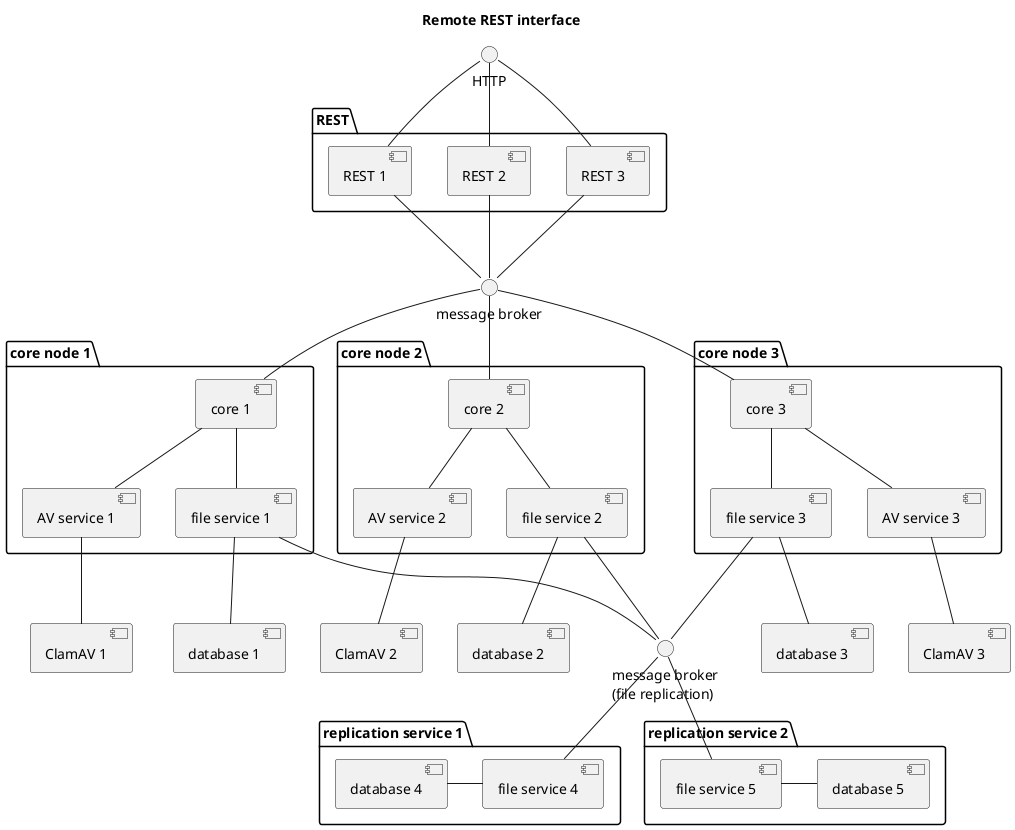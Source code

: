 @startuml

title Remote REST interface

interface "HTTP" as http
interface "message broker" as broker
interface "message broker\n(file replication)" as broker2


package "REST" {
    [REST 3]
    [REST 2]
    [REST 1]
}

package "core node 1" {
    [core 1]
    [AV service 1]
    [file service 1]
}

package "core node 2" {
    [core 2]
    [AV service 2]
    [file service 2]
}

package "core node 3" {
    [core 3]
    [AV service 3]
    [file service 3]
}

package "replication service 1" {
    [file service 4]
    [database 4]
}

package "replication service 2" {
    [file service 5]
    [database 5]
}

http -- [REST 1]
http -- [REST 2]
http -- [REST 3]

[REST 1] -- broker
[REST 2] -- broker
[REST 3] -- broker

broker -- [core 1]
broker -- [core 2]
broker -- [core 3]

[core 1] -- [AV service 1]
[core 2] -- [AV service 2]
[core 3] -- [AV service 3]

[core 1] -- [file service 1]
[core 2] -- [file service 2]
[core 3] -- [file service 3]

[AV service 1] -- [ClamAV 1]
[AV service 2] -- [ClamAV 2]
[AV service 3] -- [ClamAV 3]

[file service 1] -- [database 1]
[file service 2] -- [database 2]
[file service 3] -- [database 3]

[file service 1] -- broker2
[file service 2] -- broker2
[file service 3] -- broker2
[file service 4] -up- broker2
[file service 5] -up- broker2

[file service 4] -left- [database 4]
[file service 5] - [database 5]

@enduml

